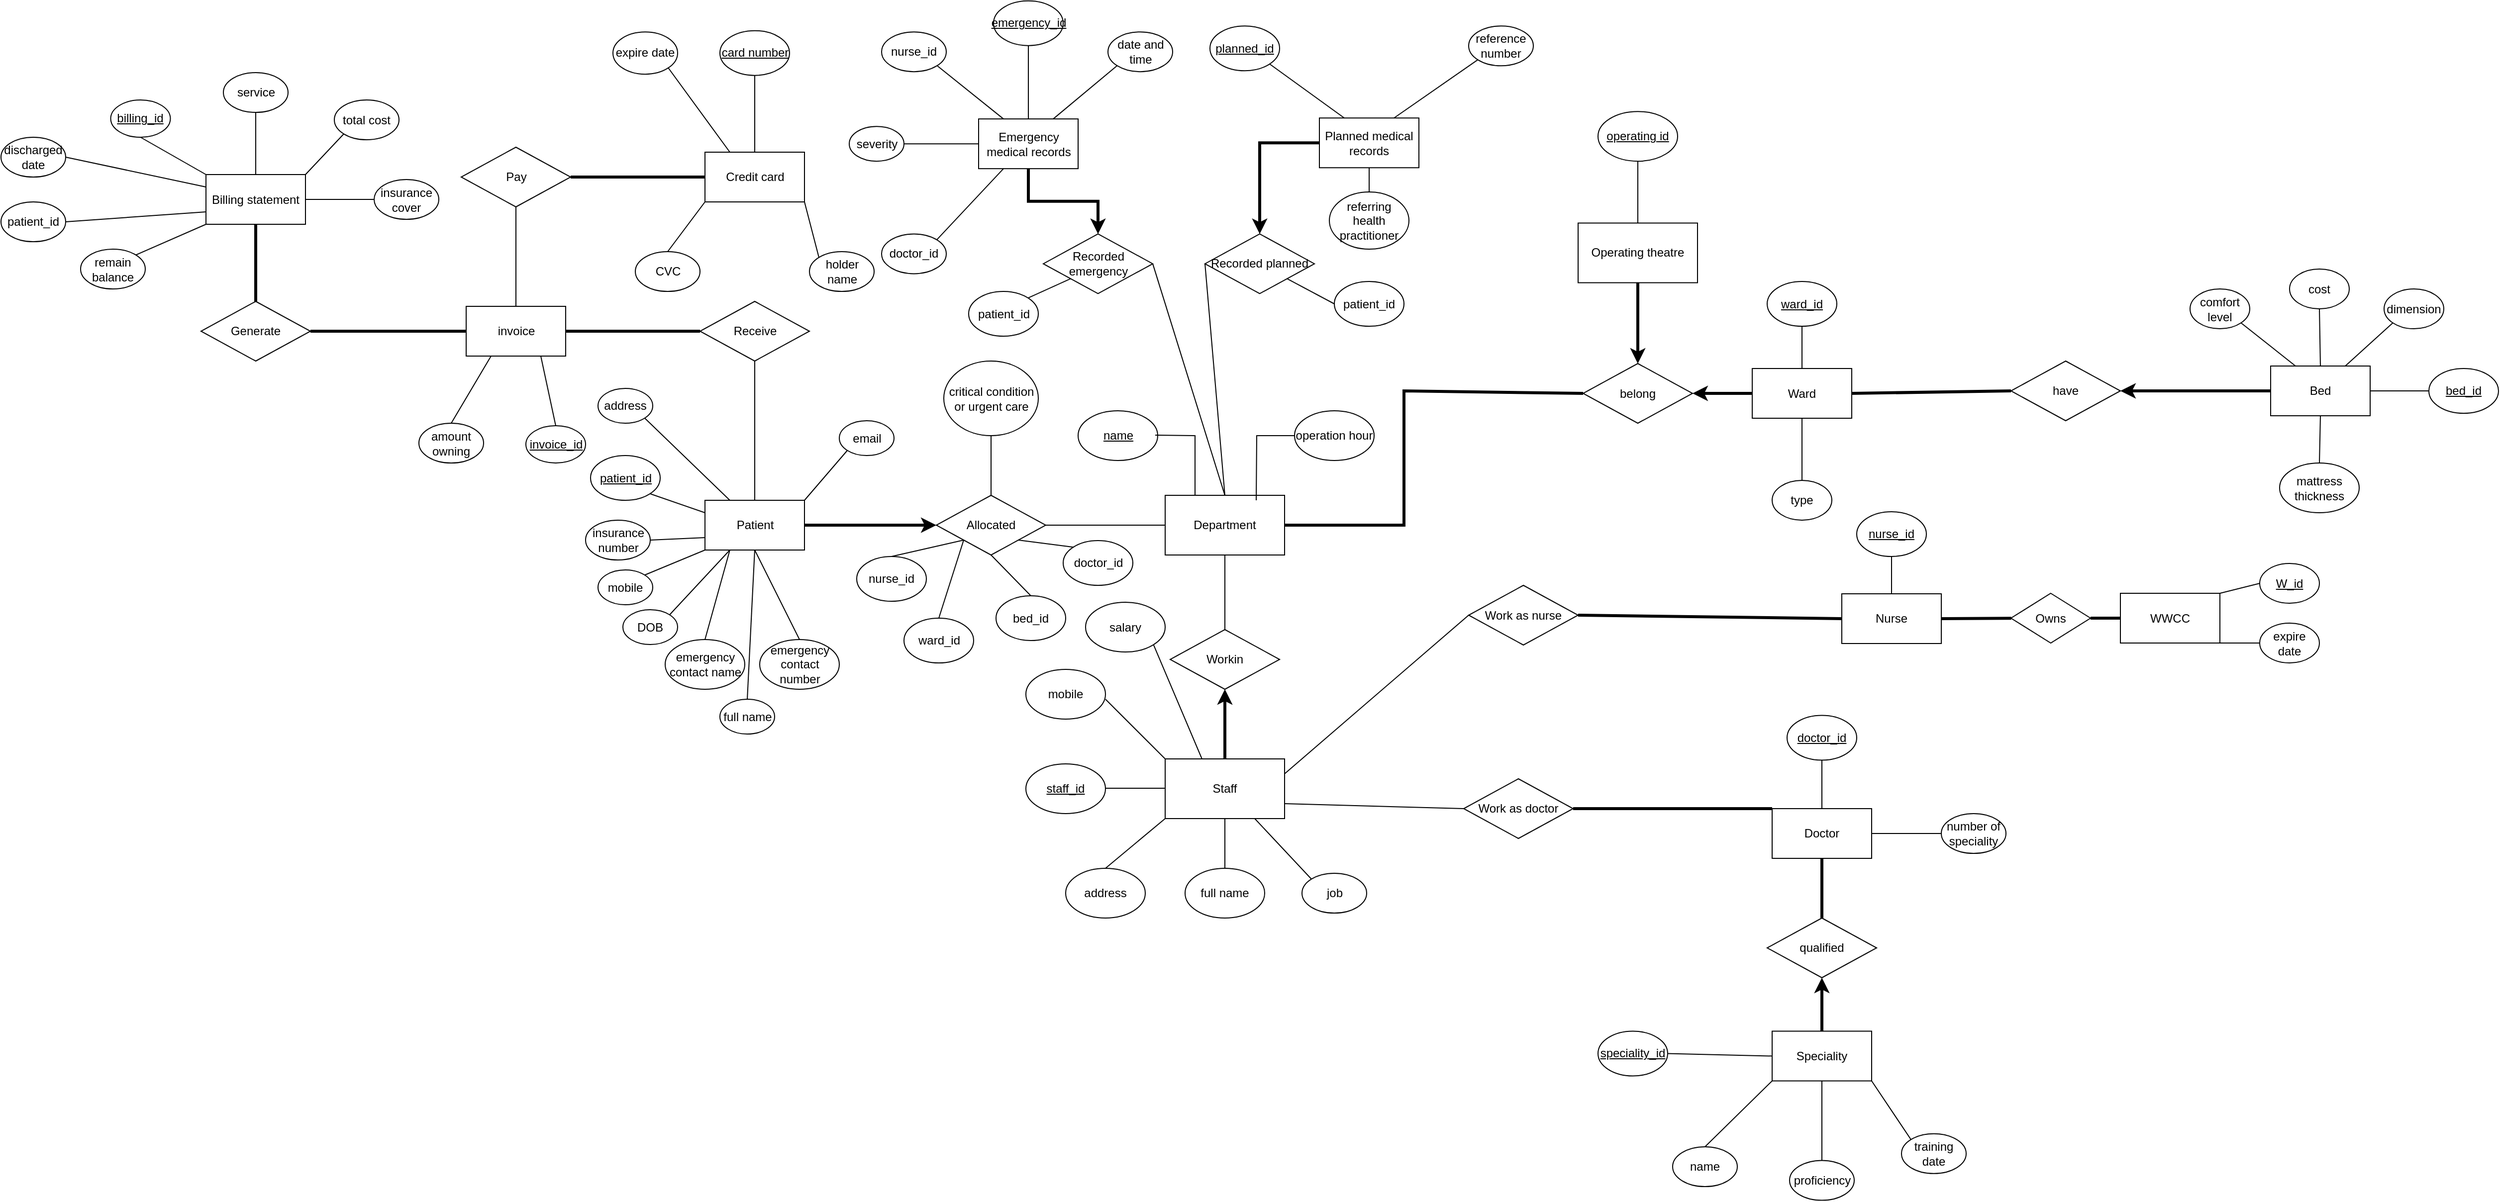 <mxfile version="24.7.7">
  <diagram name="第 1 页" id="l8nAImhA_V3-tAAv8bX_">
    <mxGraphModel dx="2926" dy="672" grid="1" gridSize="10" guides="1" tooltips="1" connect="1" arrows="1" fold="1" page="1" pageScale="1" pageWidth="827" pageHeight="1169" math="0" shadow="0">
      <root>
        <mxCell id="0" />
        <mxCell id="1" parent="0" />
        <mxCell id="PQxb19GPP4Mwg28GRMJL-1" value="Department" style="rounded=0;whiteSpace=wrap;html=1;" parent="1" vertex="1">
          <mxGeometry x="30" y="505" width="120" height="60" as="geometry" />
        </mxCell>
        <mxCell id="PQxb19GPP4Mwg28GRMJL-5" value="&lt;u&gt;name&lt;/u&gt;" style="ellipse;whiteSpace=wrap;html=1;" parent="1" vertex="1">
          <mxGeometry x="-57.5" y="420" width="80" height="50" as="geometry" />
        </mxCell>
        <mxCell id="PQxb19GPP4Mwg28GRMJL-6" value="" style="endArrow=none;html=1;rounded=0;entryX=0.25;entryY=0;entryDx=0;entryDy=0;exitX=1;exitY=0.5;exitDx=0;exitDy=0;" parent="1" target="PQxb19GPP4Mwg28GRMJL-1" edge="1">
          <mxGeometry width="50" height="50" relative="1" as="geometry">
            <mxPoint x="20" y="444.5" as="sourcePoint" />
            <mxPoint x="80" y="444.5" as="targetPoint" />
            <Array as="points">
              <mxPoint x="60" y="445" />
            </Array>
          </mxGeometry>
        </mxCell>
        <mxCell id="PQxb19GPP4Mwg28GRMJL-7" value="operation hour" style="ellipse;whiteSpace=wrap;html=1;" parent="1" vertex="1">
          <mxGeometry x="160" y="420" width="80" height="50" as="geometry" />
        </mxCell>
        <mxCell id="PQxb19GPP4Mwg28GRMJL-9" value="" style="endArrow=none;html=1;rounded=0;entryX=0.442;entryY=-0.033;entryDx=0;entryDy=0;exitX=0;exitY=0.5;exitDx=0;exitDy=0;entryPerimeter=0;" parent="1" source="PQxb19GPP4Mwg28GRMJL-7" edge="1">
          <mxGeometry width="50" height="50" relative="1" as="geometry">
            <mxPoint x="58.5" y="446.5" as="sourcePoint" />
            <mxPoint x="121.5" y="510" as="targetPoint" />
            <Array as="points">
              <mxPoint x="122" y="445" />
            </Array>
          </mxGeometry>
        </mxCell>
        <mxCell id="It2FRa-c6f6FqHcenvX_-105" style="edgeStyle=orthogonalEdgeStyle;rounded=0;orthogonalLoop=1;jettySize=auto;html=1;exitX=0.5;exitY=0;exitDx=0;exitDy=0;entryX=0.5;entryY=1;entryDx=0;entryDy=0;strokeWidth=3;" edge="1" parent="1" source="PQxb19GPP4Mwg28GRMJL-10" target="PQxb19GPP4Mwg28GRMJL-13">
          <mxGeometry relative="1" as="geometry" />
        </mxCell>
        <mxCell id="PQxb19GPP4Mwg28GRMJL-10" value="Staff" style="rounded=0;whiteSpace=wrap;html=1;" parent="1" vertex="1">
          <mxGeometry x="30" y="770" width="120" height="60" as="geometry" />
        </mxCell>
        <mxCell id="PQxb19GPP4Mwg28GRMJL-11" value="&lt;u&gt;staff_id&lt;/u&gt;" style="ellipse;whiteSpace=wrap;html=1;" parent="1" vertex="1">
          <mxGeometry x="-110" y="775" width="80" height="50" as="geometry" />
        </mxCell>
        <mxCell id="PQxb19GPP4Mwg28GRMJL-12" value="" style="endArrow=none;html=1;rounded=0;entryX=0;entryY=0.5;entryDx=0;entryDy=0;exitX=1;exitY=0.5;exitDx=0;exitDy=0;" parent="1" edge="1">
          <mxGeometry width="50" height="50" relative="1" as="geometry">
            <mxPoint x="-30" y="799.5" as="sourcePoint" />
            <mxPoint x="30" y="799.5" as="targetPoint" />
          </mxGeometry>
        </mxCell>
        <mxCell id="PQxb19GPP4Mwg28GRMJL-13" value="Workin" style="rhombus;whiteSpace=wrap;html=1;" parent="1" vertex="1">
          <mxGeometry x="35" y="640" width="110" height="60" as="geometry" />
        </mxCell>
        <mxCell id="PQxb19GPP4Mwg28GRMJL-16" value="mobile" style="ellipse;whiteSpace=wrap;html=1;" parent="1" vertex="1">
          <mxGeometry x="-110" y="680" width="80" height="50" as="geometry" />
        </mxCell>
        <mxCell id="PQxb19GPP4Mwg28GRMJL-17" value="" style="endArrow=none;html=1;rounded=0;exitX=0;exitY=0;exitDx=0;exitDy=0;" parent="1" source="PQxb19GPP4Mwg28GRMJL-10" edge="1">
          <mxGeometry width="50" height="50" relative="1" as="geometry">
            <mxPoint x="20" y="760" as="sourcePoint" />
            <mxPoint x="-30" y="710" as="targetPoint" />
          </mxGeometry>
        </mxCell>
        <mxCell id="PQxb19GPP4Mwg28GRMJL-18" value="salary" style="ellipse;whiteSpace=wrap;html=1;" parent="1" vertex="1">
          <mxGeometry x="-50" y="612.5" width="80" height="50" as="geometry" />
        </mxCell>
        <mxCell id="PQxb19GPP4Mwg28GRMJL-19" value="" style="endArrow=none;html=1;rounded=0;exitX=0.308;exitY=0;exitDx=0;exitDy=0;exitPerimeter=0;entryX=1;entryY=1;entryDx=0;entryDy=0;" parent="1" source="PQxb19GPP4Mwg28GRMJL-10" edge="1" target="PQxb19GPP4Mwg28GRMJL-18">
          <mxGeometry width="50" height="50" relative="1" as="geometry">
            <mxPoint x="20" y="720" as="sourcePoint" />
            <mxPoint x="-40" y="660" as="targetPoint" />
          </mxGeometry>
        </mxCell>
        <mxCell id="PQxb19GPP4Mwg28GRMJL-20" value="address" style="ellipse;whiteSpace=wrap;html=1;" parent="1" vertex="1">
          <mxGeometry x="-70" y="880" width="80" height="50" as="geometry" />
        </mxCell>
        <mxCell id="PQxb19GPP4Mwg28GRMJL-21" value="" style="endArrow=none;html=1;rounded=0;entryX=0;entryY=1;entryDx=0;entryDy=0;" parent="1" target="PQxb19GPP4Mwg28GRMJL-10" edge="1">
          <mxGeometry width="50" height="50" relative="1" as="geometry">
            <mxPoint x="-30" y="880" as="sourcePoint" />
            <mxPoint x="20" y="830" as="targetPoint" />
          </mxGeometry>
        </mxCell>
        <mxCell id="PQxb19GPP4Mwg28GRMJL-29" value="full name" style="ellipse;whiteSpace=wrap;html=1;" parent="1" vertex="1">
          <mxGeometry x="50" y="880" width="80" height="50" as="geometry" />
        </mxCell>
        <mxCell id="PQxb19GPP4Mwg28GRMJL-30" value="" style="endArrow=none;html=1;rounded=0;entryX=0.5;entryY=1;entryDx=0;entryDy=0;exitX=0.5;exitY=0;exitDx=0;exitDy=0;" parent="1" source="PQxb19GPP4Mwg28GRMJL-29" target="PQxb19GPP4Mwg28GRMJL-10" edge="1">
          <mxGeometry width="50" height="50" relative="1" as="geometry">
            <mxPoint x="150" y="880" as="sourcePoint" />
            <mxPoint x="200" y="830" as="targetPoint" />
          </mxGeometry>
        </mxCell>
        <mxCell id="PQxb19GPP4Mwg28GRMJL-37" value="Work as nurse" style="rhombus;whiteSpace=wrap;html=1;" parent="1" vertex="1">
          <mxGeometry x="335" y="595.5" width="110" height="60" as="geometry" />
        </mxCell>
        <mxCell id="PQxb19GPP4Mwg28GRMJL-39" value="Nurse" style="rounded=0;whiteSpace=wrap;html=1;" parent="1" vertex="1">
          <mxGeometry x="710" y="604" width="100" height="50" as="geometry" />
        </mxCell>
        <mxCell id="PQxb19GPP4Mwg28GRMJL-41" value="&lt;u&gt;nurse_id&lt;/u&gt;" style="ellipse;whiteSpace=wrap;html=1;" parent="1" vertex="1">
          <mxGeometry x="725" y="521.5" width="70" height="45" as="geometry" />
        </mxCell>
        <mxCell id="PQxb19GPP4Mwg28GRMJL-42" value="" style="endArrow=none;html=1;rounded=0;entryX=0.5;entryY=1;entryDx=0;entryDy=0;exitX=0.5;exitY=0;exitDx=0;exitDy=0;" parent="1" source="PQxb19GPP4Mwg28GRMJL-39" target="PQxb19GPP4Mwg28GRMJL-41" edge="1">
          <mxGeometry width="50" height="50" relative="1" as="geometry">
            <mxPoint x="620" y="584" as="sourcePoint" />
            <mxPoint x="670" y="534" as="targetPoint" />
          </mxGeometry>
        </mxCell>
        <mxCell id="PQxb19GPP4Mwg28GRMJL-43" value="WWCC" style="rounded=0;whiteSpace=wrap;html=1;" parent="1" vertex="1">
          <mxGeometry x="990" y="603.5" width="100" height="50" as="geometry" />
        </mxCell>
        <mxCell id="PQxb19GPP4Mwg28GRMJL-45" value="&lt;u&gt;W_id&lt;/u&gt;" style="ellipse;whiteSpace=wrap;html=1;" parent="1" vertex="1">
          <mxGeometry x="1130" y="573.5" width="60" height="40" as="geometry" />
        </mxCell>
        <mxCell id="PQxb19GPP4Mwg28GRMJL-46" value="" style="endArrow=none;html=1;rounded=0;exitX=1;exitY=0;exitDx=0;exitDy=0;entryX=0;entryY=0.5;entryDx=0;entryDy=0;" parent="1" source="PQxb19GPP4Mwg28GRMJL-43" target="PQxb19GPP4Mwg28GRMJL-45" edge="1">
          <mxGeometry width="50" height="50" relative="1" as="geometry">
            <mxPoint x="1020" y="553.5" as="sourcePoint" />
            <mxPoint x="1070" y="503.5" as="targetPoint" />
          </mxGeometry>
        </mxCell>
        <mxCell id="PQxb19GPP4Mwg28GRMJL-47" value="expire date" style="ellipse;whiteSpace=wrap;html=1;" parent="1" vertex="1">
          <mxGeometry x="1130" y="633.5" width="60" height="40" as="geometry" />
        </mxCell>
        <mxCell id="PQxb19GPP4Mwg28GRMJL-48" value="" style="endArrow=none;html=1;rounded=0;exitX=1;exitY=1;exitDx=0;exitDy=0;entryX=0;entryY=0.5;entryDx=0;entryDy=0;" parent="1" source="PQxb19GPP4Mwg28GRMJL-43" target="PQxb19GPP4Mwg28GRMJL-47" edge="1">
          <mxGeometry width="50" height="50" relative="1" as="geometry">
            <mxPoint x="950" y="843.5" as="sourcePoint" />
            <mxPoint x="1000" y="793.5" as="targetPoint" />
          </mxGeometry>
        </mxCell>
        <mxCell id="PQxb19GPP4Mwg28GRMJL-49" value="Doctor" style="rounded=0;whiteSpace=wrap;html=1;" parent="1" vertex="1">
          <mxGeometry x="640" y="820" width="100" height="50" as="geometry" />
        </mxCell>
        <mxCell id="PQxb19GPP4Mwg28GRMJL-50" value="&lt;u&gt;doctor_id&lt;/u&gt;" style="ellipse;whiteSpace=wrap;html=1;" parent="1" vertex="1">
          <mxGeometry x="655" y="726.25" width="70" height="45" as="geometry" />
        </mxCell>
        <mxCell id="PQxb19GPP4Mwg28GRMJL-53" value="Owns" style="rhombus;whiteSpace=wrap;html=1;" parent="1" vertex="1">
          <mxGeometry x="880" y="603.5" width="80" height="50" as="geometry" />
        </mxCell>
        <mxCell id="PQxb19GPP4Mwg28GRMJL-54" value="" style="endArrow=none;html=1;rounded=0;exitX=1;exitY=0.5;exitDx=0;exitDy=0;strokeWidth=3;" parent="1" source="PQxb19GPP4Mwg28GRMJL-39" target="PQxb19GPP4Mwg28GRMJL-53" edge="1">
          <mxGeometry width="50" height="50" relative="1" as="geometry">
            <mxPoint x="460" y="733.5" as="sourcePoint" />
            <mxPoint x="510" y="683.5" as="targetPoint" />
          </mxGeometry>
        </mxCell>
        <mxCell id="PQxb19GPP4Mwg28GRMJL-55" value="" style="endArrow=none;html=1;rounded=0;exitX=1;exitY=0.5;exitDx=0;exitDy=0;entryX=0;entryY=0.5;entryDx=0;entryDy=0;strokeWidth=3;" parent="1" source="PQxb19GPP4Mwg28GRMJL-53" target="PQxb19GPP4Mwg28GRMJL-43" edge="1">
          <mxGeometry width="50" height="50" relative="1" as="geometry">
            <mxPoint x="980" y="713.5" as="sourcePoint" />
            <mxPoint x="1020" y="713.5" as="targetPoint" />
          </mxGeometry>
        </mxCell>
        <mxCell id="PQxb19GPP4Mwg28GRMJL-63" value="job" style="ellipse;whiteSpace=wrap;html=1;" parent="1" vertex="1">
          <mxGeometry x="167.5" y="885" width="65" height="40" as="geometry" />
        </mxCell>
        <mxCell id="PQxb19GPP4Mwg28GRMJL-65" value="training date" style="ellipse;whiteSpace=wrap;html=1;" parent="1" vertex="1">
          <mxGeometry x="770" y="1146.87" width="65" height="40" as="geometry" />
        </mxCell>
        <mxCell id="PQxb19GPP4Mwg28GRMJL-67" value="proficiency" style="ellipse;whiteSpace=wrap;html=1;" parent="1" vertex="1">
          <mxGeometry x="657.5" y="1173.75" width="65" height="40" as="geometry" />
        </mxCell>
        <mxCell id="Fp78hbJ8yBMcF1NIp28f-1" value="belong" style="rhombus;whiteSpace=wrap;html=1;" parent="1" vertex="1">
          <mxGeometry x="450" y="372.5" width="110" height="60" as="geometry" />
        </mxCell>
        <mxCell id="Fp78hbJ8yBMcF1NIp28f-2" value="" style="endArrow=none;html=1;rounded=0;exitX=1;exitY=0.5;exitDx=0;exitDy=0;entryX=0;entryY=0.5;entryDx=0;entryDy=0;strokeWidth=3;" parent="1" source="PQxb19GPP4Mwg28GRMJL-1" target="Fp78hbJ8yBMcF1NIp28f-1" edge="1">
          <mxGeometry width="50" height="50" relative="1" as="geometry">
            <mxPoint x="210" y="550" as="sourcePoint" />
            <mxPoint x="260" y="500" as="targetPoint" />
            <Array as="points">
              <mxPoint x="270" y="535" />
              <mxPoint x="270" y="400" />
            </Array>
          </mxGeometry>
        </mxCell>
        <mxCell id="It2FRa-c6f6FqHcenvX_-107" style="edgeStyle=orthogonalEdgeStyle;rounded=0;orthogonalLoop=1;jettySize=auto;html=1;exitX=0;exitY=0.5;exitDx=0;exitDy=0;entryX=1;entryY=0.5;entryDx=0;entryDy=0;strokeWidth=3;" edge="1" parent="1" source="Fp78hbJ8yBMcF1NIp28f-3" target="Fp78hbJ8yBMcF1NIp28f-1">
          <mxGeometry relative="1" as="geometry" />
        </mxCell>
        <mxCell id="Fp78hbJ8yBMcF1NIp28f-3" value="Ward" style="rounded=0;whiteSpace=wrap;html=1;" parent="1" vertex="1">
          <mxGeometry x="620" y="377.5" width="100" height="50" as="geometry" />
        </mxCell>
        <mxCell id="Fp78hbJ8yBMcF1NIp28f-5" value="&lt;u&gt;ward_id&lt;/u&gt;" style="ellipse;whiteSpace=wrap;html=1;" parent="1" vertex="1">
          <mxGeometry x="635" y="290" width="70" height="45" as="geometry" />
        </mxCell>
        <mxCell id="Fp78hbJ8yBMcF1NIp28f-6" value="" style="endArrow=none;html=1;rounded=0;exitX=0.5;exitY=0;exitDx=0;exitDy=0;entryX=0.5;entryY=1;entryDx=0;entryDy=0;" parent="1" source="Fp78hbJ8yBMcF1NIp28f-3" target="Fp78hbJ8yBMcF1NIp28f-5" edge="1">
          <mxGeometry width="50" height="50" relative="1" as="geometry">
            <mxPoint x="470" y="330" as="sourcePoint" />
            <mxPoint x="520" y="280" as="targetPoint" />
          </mxGeometry>
        </mxCell>
        <mxCell id="Fp78hbJ8yBMcF1NIp28f-7" value="type" style="ellipse;whiteSpace=wrap;html=1;" parent="1" vertex="1">
          <mxGeometry x="640" y="490" width="60" height="40" as="geometry" />
        </mxCell>
        <mxCell id="It2FRa-c6f6FqHcenvX_-109" style="edgeStyle=orthogonalEdgeStyle;rounded=0;orthogonalLoop=1;jettySize=auto;html=1;entryX=1;entryY=0.5;entryDx=0;entryDy=0;strokeWidth=3;" edge="1" parent="1" source="Fp78hbJ8yBMcF1NIp28f-9" target="It2FRa-c6f6FqHcenvX_-20">
          <mxGeometry relative="1" as="geometry" />
        </mxCell>
        <mxCell id="Fp78hbJ8yBMcF1NIp28f-9" value="Bed" style="rounded=0;whiteSpace=wrap;html=1;" parent="1" vertex="1">
          <mxGeometry x="1141" y="375" width="100" height="50" as="geometry" />
        </mxCell>
        <mxCell id="Fp78hbJ8yBMcF1NIp28f-11" value="&lt;u&gt;bed_id&lt;/u&gt;" style="ellipse;whiteSpace=wrap;html=1;" parent="1" vertex="1">
          <mxGeometry x="1300" y="377.5" width="70" height="45" as="geometry" />
        </mxCell>
        <mxCell id="Fp78hbJ8yBMcF1NIp28f-13" value="" style="endArrow=none;html=1;rounded=0;exitX=1;exitY=0.5;exitDx=0;exitDy=0;entryX=0;entryY=0.5;entryDx=0;entryDy=0;" parent="1" source="Fp78hbJ8yBMcF1NIp28f-9" target="Fp78hbJ8yBMcF1NIp28f-11" edge="1">
          <mxGeometry width="50" height="50" relative="1" as="geometry">
            <mxPoint x="1205" y="317.5" as="sourcePoint" />
            <mxPoint x="1255" y="267.5" as="targetPoint" />
          </mxGeometry>
        </mxCell>
        <mxCell id="Fp78hbJ8yBMcF1NIp28f-14" value="dimension" style="ellipse;whiteSpace=wrap;html=1;" parent="1" vertex="1">
          <mxGeometry x="1255" y="297.5" width="60" height="40" as="geometry" />
        </mxCell>
        <mxCell id="Fp78hbJ8yBMcF1NIp28f-15" value="" style="endArrow=none;html=1;rounded=0;exitX=0.75;exitY=0;exitDx=0;exitDy=0;entryX=0;entryY=1;entryDx=0;entryDy=0;" parent="1" source="Fp78hbJ8yBMcF1NIp28f-9" target="Fp78hbJ8yBMcF1NIp28f-14" edge="1">
          <mxGeometry width="50" height="50" relative="1" as="geometry">
            <mxPoint x="1085" y="327.5" as="sourcePoint" />
            <mxPoint x="1135" y="277.5" as="targetPoint" />
          </mxGeometry>
        </mxCell>
        <mxCell id="Fp78hbJ8yBMcF1NIp28f-16" value="cost" style="ellipse;whiteSpace=wrap;html=1;" parent="1" vertex="1">
          <mxGeometry x="1160" y="277.5" width="60" height="40" as="geometry" />
        </mxCell>
        <mxCell id="Fp78hbJ8yBMcF1NIp28f-17" value="" style="endArrow=none;html=1;rounded=0;exitX=0.5;exitY=0;exitDx=0;exitDy=0;entryX=0.5;entryY=1;entryDx=0;entryDy=0;" parent="1" source="Fp78hbJ8yBMcF1NIp28f-9" target="Fp78hbJ8yBMcF1NIp28f-16" edge="1">
          <mxGeometry width="50" height="50" relative="1" as="geometry">
            <mxPoint x="1065" y="377.5" as="sourcePoint" />
            <mxPoint x="1115" y="327.5" as="targetPoint" />
          </mxGeometry>
        </mxCell>
        <mxCell id="Fp78hbJ8yBMcF1NIp28f-18" value="comfort level" style="ellipse;whiteSpace=wrap;html=1;" parent="1" vertex="1">
          <mxGeometry x="1060" y="297.5" width="60" height="40" as="geometry" />
        </mxCell>
        <mxCell id="Fp78hbJ8yBMcF1NIp28f-19" value="" style="endArrow=none;html=1;rounded=0;exitX=0.25;exitY=0;exitDx=0;exitDy=0;entryX=1;entryY=1;entryDx=0;entryDy=0;" parent="1" source="Fp78hbJ8yBMcF1NIp28f-9" target="Fp78hbJ8yBMcF1NIp28f-18" edge="1">
          <mxGeometry width="50" height="50" relative="1" as="geometry">
            <mxPoint x="995" y="417.5" as="sourcePoint" />
            <mxPoint x="1045" y="367.5" as="targetPoint" />
          </mxGeometry>
        </mxCell>
        <mxCell id="Fp78hbJ8yBMcF1NIp28f-20" value="mattress thickness" style="ellipse;whiteSpace=wrap;html=1;" parent="1" vertex="1">
          <mxGeometry x="1150" y="472.5" width="80" height="50" as="geometry" />
        </mxCell>
        <mxCell id="Fp78hbJ8yBMcF1NIp28f-22" value="Patient" style="rounded=0;whiteSpace=wrap;html=1;" parent="1" vertex="1">
          <mxGeometry x="-432.5" y="510" width="100" height="50" as="geometry" />
        </mxCell>
        <mxCell id="Fp78hbJ8yBMcF1NIp28f-25" value="&lt;u&gt;patient_id&lt;/u&gt;" style="ellipse;whiteSpace=wrap;html=1;" parent="1" vertex="1">
          <mxGeometry x="-547.5" y="465" width="70" height="45" as="geometry" />
        </mxCell>
        <mxCell id="Fp78hbJ8yBMcF1NIp28f-26" value="" style="endArrow=none;html=1;rounded=0;exitX=1;exitY=1;exitDx=0;exitDy=0;entryX=0;entryY=0.25;entryDx=0;entryDy=0;" parent="1" source="Fp78hbJ8yBMcF1NIp28f-25" target="Fp78hbJ8yBMcF1NIp28f-22" edge="1">
          <mxGeometry width="50" height="50" relative="1" as="geometry">
            <mxPoint x="-477.5" y="620" as="sourcePoint" />
            <mxPoint x="-427.5" y="570" as="targetPoint" />
          </mxGeometry>
        </mxCell>
        <mxCell id="Fp78hbJ8yBMcF1NIp28f-27" value="insurance number" style="ellipse;whiteSpace=wrap;html=1;" parent="1" vertex="1">
          <mxGeometry x="-552.5" y="530" width="65" height="40" as="geometry" />
        </mxCell>
        <mxCell id="Fp78hbJ8yBMcF1NIp28f-28" value="" style="endArrow=none;html=1;rounded=0;entryX=0;entryY=0.75;entryDx=0;entryDy=0;exitX=1;exitY=0.5;exitDx=0;exitDy=0;" parent="1" source="Fp78hbJ8yBMcF1NIp28f-27" target="Fp78hbJ8yBMcF1NIp28f-22" edge="1">
          <mxGeometry width="50" height="50" relative="1" as="geometry">
            <mxPoint x="-497.5" y="650" as="sourcePoint" />
            <mxPoint x="-447.5" y="600" as="targetPoint" />
          </mxGeometry>
        </mxCell>
        <mxCell id="Fp78hbJ8yBMcF1NIp28f-30" value="mobile" style="ellipse;whiteSpace=wrap;html=1;" parent="1" vertex="1">
          <mxGeometry x="-540" y="580" width="55" height="35" as="geometry" />
        </mxCell>
        <mxCell id="Fp78hbJ8yBMcF1NIp28f-31" value="" style="endArrow=none;html=1;rounded=0;exitX=1;exitY=0;exitDx=0;exitDy=0;entryX=0;entryY=1;entryDx=0;entryDy=0;" parent="1" source="Fp78hbJ8yBMcF1NIp28f-30" target="Fp78hbJ8yBMcF1NIp28f-22" edge="1">
          <mxGeometry width="50" height="50" relative="1" as="geometry">
            <mxPoint x="-407.5" y="640" as="sourcePoint" />
            <mxPoint x="-357.5" y="590" as="targetPoint" />
          </mxGeometry>
        </mxCell>
        <mxCell id="Fp78hbJ8yBMcF1NIp28f-32" value="DOB" style="ellipse;whiteSpace=wrap;html=1;" parent="1" vertex="1">
          <mxGeometry x="-515" y="620" width="55" height="35" as="geometry" />
        </mxCell>
        <mxCell id="Fp78hbJ8yBMcF1NIp28f-33" value="" style="endArrow=none;html=1;rounded=0;exitX=1;exitY=0;exitDx=0;exitDy=0;entryX=0.25;entryY=1;entryDx=0;entryDy=0;" parent="1" source="Fp78hbJ8yBMcF1NIp28f-32" target="Fp78hbJ8yBMcF1NIp28f-22" edge="1">
          <mxGeometry width="50" height="50" relative="1" as="geometry">
            <mxPoint x="-407.5" y="660" as="sourcePoint" />
            <mxPoint x="-357.5" y="610" as="targetPoint" />
          </mxGeometry>
        </mxCell>
        <mxCell id="Fp78hbJ8yBMcF1NIp28f-34" value="emergency contact name" style="ellipse;whiteSpace=wrap;html=1;" parent="1" vertex="1">
          <mxGeometry x="-472.5" y="650" width="80" height="50" as="geometry" />
        </mxCell>
        <mxCell id="Fp78hbJ8yBMcF1NIp28f-35" value="" style="endArrow=none;html=1;rounded=0;exitX=0.5;exitY=0;exitDx=0;exitDy=0;entryX=0.25;entryY=1;entryDx=0;entryDy=0;" parent="1" source="Fp78hbJ8yBMcF1NIp28f-34" target="Fp78hbJ8yBMcF1NIp28f-22" edge="1">
          <mxGeometry width="50" height="50" relative="1" as="geometry">
            <mxPoint x="-367.5" y="640" as="sourcePoint" />
            <mxPoint x="-317.5" y="590" as="targetPoint" />
          </mxGeometry>
        </mxCell>
        <mxCell id="Fp78hbJ8yBMcF1NIp28f-36" value="emergency contact number" style="ellipse;whiteSpace=wrap;html=1;" parent="1" vertex="1">
          <mxGeometry x="-377.5" y="650" width="80" height="50" as="geometry" />
        </mxCell>
        <mxCell id="Fp78hbJ8yBMcF1NIp28f-37" value="" style="endArrow=none;html=1;rounded=0;exitX=0.5;exitY=0;exitDx=0;exitDy=0;entryX=0.5;entryY=1;entryDx=0;entryDy=0;" parent="1" source="Fp78hbJ8yBMcF1NIp28f-36" target="Fp78hbJ8yBMcF1NIp28f-22" edge="1">
          <mxGeometry width="50" height="50" relative="1" as="geometry">
            <mxPoint x="-297.5" y="650" as="sourcePoint" />
            <mxPoint x="-247.5" y="600" as="targetPoint" />
          </mxGeometry>
        </mxCell>
        <mxCell id="Fp78hbJ8yBMcF1NIp28f-38" value="full name" style="ellipse;whiteSpace=wrap;html=1;" parent="1" vertex="1">
          <mxGeometry x="-417.5" y="710" width="55" height="35" as="geometry" />
        </mxCell>
        <mxCell id="Fp78hbJ8yBMcF1NIp28f-39" value="" style="endArrow=none;html=1;rounded=0;exitX=0.5;exitY=0;exitDx=0;exitDy=0;entryX=0.5;entryY=1;entryDx=0;entryDy=0;" parent="1" source="Fp78hbJ8yBMcF1NIp28f-38" target="Fp78hbJ8yBMcF1NIp28f-22" edge="1">
          <mxGeometry width="50" height="50" relative="1" as="geometry">
            <mxPoint x="-397.5" y="640" as="sourcePoint" />
            <mxPoint x="-347.5" y="590" as="targetPoint" />
          </mxGeometry>
        </mxCell>
        <mxCell id="Fp78hbJ8yBMcF1NIp28f-46" value="address" style="ellipse;whiteSpace=wrap;html=1;" parent="1" vertex="1">
          <mxGeometry x="-540" y="397.5" width="55" height="35" as="geometry" />
        </mxCell>
        <mxCell id="Fp78hbJ8yBMcF1NIp28f-54" value="email" style="ellipse;whiteSpace=wrap;html=1;" parent="1" vertex="1">
          <mxGeometry x="-297.5" y="430" width="55" height="35" as="geometry" />
        </mxCell>
        <mxCell id="Fp78hbJ8yBMcF1NIp28f-55" value="" style="endArrow=none;html=1;rounded=0;exitX=1;exitY=0;exitDx=0;exitDy=0;entryX=0;entryY=1;entryDx=0;entryDy=0;" parent="1" source="Fp78hbJ8yBMcF1NIp28f-22" target="Fp78hbJ8yBMcF1NIp28f-54" edge="1">
          <mxGeometry width="50" height="50" relative="1" as="geometry">
            <mxPoint x="-337.5" y="480" as="sourcePoint" />
            <mxPoint x="-287.5" y="472.5" as="targetPoint" />
          </mxGeometry>
        </mxCell>
        <mxCell id="Fp78hbJ8yBMcF1NIp28f-56" value="Pay" style="rhombus;whiteSpace=wrap;html=1;" parent="1" vertex="1">
          <mxGeometry x="-677.5" y="155" width="110" height="60" as="geometry" />
        </mxCell>
        <mxCell id="Fp78hbJ8yBMcF1NIp28f-58" value="&lt;u&gt;card number&lt;/u&gt;" style="ellipse;whiteSpace=wrap;html=1;" parent="1" vertex="1">
          <mxGeometry x="-417.5" y="37.82" width="70" height="45" as="geometry" />
        </mxCell>
        <mxCell id="Fp78hbJ8yBMcF1NIp28f-60" value="CVC" style="ellipse;whiteSpace=wrap;html=1;" parent="1" vertex="1">
          <mxGeometry x="-502.5" y="260" width="65" height="40" as="geometry" />
        </mxCell>
        <mxCell id="Fp78hbJ8yBMcF1NIp28f-62" value="holder name" style="ellipse;whiteSpace=wrap;html=1;" parent="1" vertex="1">
          <mxGeometry x="-327.5" y="260" width="65" height="40" as="geometry" />
        </mxCell>
        <mxCell id="Fp78hbJ8yBMcF1NIp28f-64" value="expire date" style="ellipse;whiteSpace=wrap;html=1;" parent="1" vertex="1">
          <mxGeometry x="-525" y="39.07" width="65" height="42.5" as="geometry" />
        </mxCell>
        <mxCell id="Fp78hbJ8yBMcF1NIp28f-66" value="Billing statement" style="rounded=0;whiteSpace=wrap;html=1;" parent="1" vertex="1">
          <mxGeometry x="-934" y="182.5" width="100" height="50" as="geometry" />
        </mxCell>
        <mxCell id="Fp78hbJ8yBMcF1NIp28f-67" value="&lt;u&gt;billing_id&lt;/u&gt;" style="ellipse;whiteSpace=wrap;html=1;" parent="1" vertex="1">
          <mxGeometry x="-1029.76" y="107.5" width="60" height="37.5" as="geometry" />
        </mxCell>
        <mxCell id="Fp78hbJ8yBMcF1NIp28f-68" value="" style="endArrow=none;html=1;rounded=0;entryX=0.5;entryY=1;entryDx=0;entryDy=0;exitX=0;exitY=0;exitDx=0;exitDy=0;" parent="1" source="Fp78hbJ8yBMcF1NIp28f-66" target="Fp78hbJ8yBMcF1NIp28f-67" edge="1">
          <mxGeometry width="50" height="50" relative="1" as="geometry">
            <mxPoint x="-1025" y="252.5" as="sourcePoint" />
            <mxPoint x="-975" y="202.5" as="targetPoint" />
          </mxGeometry>
        </mxCell>
        <mxCell id="Fp78hbJ8yBMcF1NIp28f-69" value="service" style="ellipse;whiteSpace=wrap;html=1;" parent="1" vertex="1">
          <mxGeometry x="-916.5" y="80" width="65" height="40" as="geometry" />
        </mxCell>
        <mxCell id="Fp78hbJ8yBMcF1NIp28f-70" value="" style="endArrow=none;html=1;rounded=0;exitX=0.5;exitY=0;exitDx=0;exitDy=0;entryX=0.5;entryY=1;entryDx=0;entryDy=0;" parent="1" source="Fp78hbJ8yBMcF1NIp28f-66" target="Fp78hbJ8yBMcF1NIp28f-69" edge="1">
          <mxGeometry width="50" height="50" relative="1" as="geometry">
            <mxPoint x="-835" y="162.5" as="sourcePoint" />
            <mxPoint x="-785" y="112.5" as="targetPoint" />
          </mxGeometry>
        </mxCell>
        <mxCell id="Fp78hbJ8yBMcF1NIp28f-71" value="total cost" style="ellipse;whiteSpace=wrap;html=1;" parent="1" vertex="1">
          <mxGeometry x="-805" y="107.5" width="65" height="40" as="geometry" />
        </mxCell>
        <mxCell id="Fp78hbJ8yBMcF1NIp28f-72" value="" style="endArrow=none;html=1;rounded=0;exitX=1;exitY=0;exitDx=0;exitDy=0;entryX=0;entryY=1;entryDx=0;entryDy=0;" parent="1" source="Fp78hbJ8yBMcF1NIp28f-66" target="Fp78hbJ8yBMcF1NIp28f-71" edge="1">
          <mxGeometry width="50" height="50" relative="1" as="geometry">
            <mxPoint x="-745" y="222.5" as="sourcePoint" />
            <mxPoint x="-695" y="172.5" as="targetPoint" />
          </mxGeometry>
        </mxCell>
        <mxCell id="Fp78hbJ8yBMcF1NIp28f-73" value="insurance cover" style="ellipse;whiteSpace=wrap;html=1;" parent="1" vertex="1">
          <mxGeometry x="-765" y="187.5" width="65" height="40" as="geometry" />
        </mxCell>
        <mxCell id="Fp78hbJ8yBMcF1NIp28f-74" value="" style="endArrow=none;html=1;rounded=0;exitX=1;exitY=0.5;exitDx=0;exitDy=0;entryX=0;entryY=0.5;entryDx=0;entryDy=0;" parent="1" source="Fp78hbJ8yBMcF1NIp28f-66" target="Fp78hbJ8yBMcF1NIp28f-73" edge="1">
          <mxGeometry width="50" height="50" relative="1" as="geometry">
            <mxPoint x="-815" y="332.5" as="sourcePoint" />
            <mxPoint x="-765" y="282.5" as="targetPoint" />
          </mxGeometry>
        </mxCell>
        <mxCell id="Fp78hbJ8yBMcF1NIp28f-75" value="remain balance" style="ellipse;whiteSpace=wrap;html=1;" parent="1" vertex="1">
          <mxGeometry x="-1060" y="257.5" width="65" height="40" as="geometry" />
        </mxCell>
        <mxCell id="Fp78hbJ8yBMcF1NIp28f-77" value="Generate" style="rhombus;whiteSpace=wrap;html=1;" parent="1" vertex="1">
          <mxGeometry x="-939" y="310" width="110" height="60" as="geometry" />
        </mxCell>
        <mxCell id="Fp78hbJ8yBMcF1NIp28f-79" value="" style="endArrow=none;html=1;rounded=0;exitX=1;exitY=0;exitDx=0;exitDy=0;entryX=0;entryY=1;entryDx=0;entryDy=0;" parent="1" source="Fp78hbJ8yBMcF1NIp28f-75" target="Fp78hbJ8yBMcF1NIp28f-66" edge="1">
          <mxGeometry width="50" height="50" relative="1" as="geometry">
            <mxPoint x="-999.764" y="263.209" as="sourcePoint" />
            <mxPoint x="-895" y="262.5" as="targetPoint" />
          </mxGeometry>
        </mxCell>
        <mxCell id="Fp78hbJ8yBMcF1NIp28f-80" value="" style="endArrow=none;html=1;rounded=0;exitX=0.5;exitY=0;exitDx=0;exitDy=0;entryX=0.5;entryY=1;entryDx=0;entryDy=0;strokeWidth=3;" parent="1" source="Fp78hbJ8yBMcF1NIp28f-77" target="Fp78hbJ8yBMcF1NIp28f-66" edge="1">
          <mxGeometry width="50" height="50" relative="1" as="geometry">
            <mxPoint x="-775" y="332.5" as="sourcePoint" />
            <mxPoint x="-725" y="282.5" as="targetPoint" />
          </mxGeometry>
        </mxCell>
        <mxCell id="Fp78hbJ8yBMcF1NIp28f-81" value="invoice" style="rounded=0;whiteSpace=wrap;html=1;" parent="1" vertex="1">
          <mxGeometry x="-672.5" y="315" width="100" height="50" as="geometry" />
        </mxCell>
        <mxCell id="Fp78hbJ8yBMcF1NIp28f-83" value="&lt;u&gt;invoice_id&lt;/u&gt;" style="ellipse;whiteSpace=wrap;html=1;" parent="1" vertex="1">
          <mxGeometry x="-612.5" y="435" width="60" height="37.5" as="geometry" />
        </mxCell>
        <mxCell id="It2FRa-c6f6FqHcenvX_-134" style="edgeStyle=orthogonalEdgeStyle;rounded=0;orthogonalLoop=1;jettySize=auto;html=1;entryX=0.5;entryY=0;entryDx=0;entryDy=0;strokeWidth=3;" edge="1" parent="1" source="xk815vzm4cih1Hz6IBo3-7" target="It2FRa-c6f6FqHcenvX_-58">
          <mxGeometry relative="1" as="geometry" />
        </mxCell>
        <mxCell id="xk815vzm4cih1Hz6IBo3-7" value="Emergency medical records" style="rounded=0;whiteSpace=wrap;html=1;" parent="1" vertex="1">
          <mxGeometry x="-157.5" y="126.57" width="100" height="50" as="geometry" />
        </mxCell>
        <mxCell id="xk815vzm4cih1Hz6IBo3-8" value="&lt;u&gt;emergency_id&lt;/u&gt;" style="ellipse;whiteSpace=wrap;html=1;" parent="1" vertex="1">
          <mxGeometry x="-142.5" y="7.82" width="70" height="45" as="geometry" />
        </mxCell>
        <mxCell id="xk815vzm4cih1Hz6IBo3-9" value="reference number" style="ellipse;whiteSpace=wrap;html=1;" parent="1" vertex="1">
          <mxGeometry x="335" y="33.13" width="65" height="40" as="geometry" />
        </mxCell>
        <mxCell id="xk815vzm4cih1Hz6IBo3-10" value="date and time" style="ellipse;whiteSpace=wrap;html=1;" parent="1" vertex="1">
          <mxGeometry x="-27.5" y="39.07" width="65" height="40" as="geometry" />
        </mxCell>
        <mxCell id="It2FRa-c6f6FqHcenvX_-2" value="" style="endArrow=none;html=1;rounded=0;exitX=0.5;exitY=0;exitDx=0;exitDy=0;entryX=0.5;entryY=1;entryDx=0;entryDy=0;" edge="1" parent="1" source="PQxb19GPP4Mwg28GRMJL-49" target="PQxb19GPP4Mwg28GRMJL-50">
          <mxGeometry width="50" height="50" relative="1" as="geometry">
            <mxPoint x="790" y="830" as="sourcePoint" />
            <mxPoint x="840" y="780" as="targetPoint" />
          </mxGeometry>
        </mxCell>
        <mxCell id="It2FRa-c6f6FqHcenvX_-3" value="" style="endArrow=none;html=1;rounded=0;entryX=0.75;entryY=1;entryDx=0;entryDy=0;exitX=0;exitY=0;exitDx=0;exitDy=0;" edge="1" parent="1" source="PQxb19GPP4Mwg28GRMJL-63" target="PQxb19GPP4Mwg28GRMJL-10">
          <mxGeometry width="50" height="50" relative="1" as="geometry">
            <mxPoint x="160" y="880" as="sourcePoint" />
            <mxPoint x="210" y="830" as="targetPoint" />
          </mxGeometry>
        </mxCell>
        <mxCell id="It2FRa-c6f6FqHcenvX_-12" value="severity" style="ellipse;whiteSpace=wrap;html=1;" vertex="1" parent="1">
          <mxGeometry x="-287.5" y="134.07" width="55" height="35" as="geometry" />
        </mxCell>
        <mxCell id="It2FRa-c6f6FqHcenvX_-18" value="" style="endArrow=none;html=1;rounded=0;entryX=1;entryY=1;entryDx=0;entryDy=0;exitX=0.25;exitY=0;exitDx=0;exitDy=0;" edge="1" parent="1" source="Fp78hbJ8yBMcF1NIp28f-22" target="Fp78hbJ8yBMcF1NIp28f-46">
          <mxGeometry width="50" height="50" relative="1" as="geometry">
            <mxPoint x="-672.5" y="557.5" as="sourcePoint" />
            <mxPoint x="-622.5" y="507.5" as="targetPoint" />
          </mxGeometry>
        </mxCell>
        <mxCell id="It2FRa-c6f6FqHcenvX_-19" value="" style="endArrow=none;html=1;rounded=0;entryX=0.5;entryY=1;entryDx=0;entryDy=0;exitX=0.5;exitY=0;exitDx=0;exitDy=0;" edge="1" parent="1" source="Fp78hbJ8yBMcF1NIp28f-20" target="Fp78hbJ8yBMcF1NIp28f-9">
          <mxGeometry width="50" height="50" relative="1" as="geometry">
            <mxPoint x="960" y="452.5" as="sourcePoint" />
            <mxPoint x="1010" y="402.5" as="targetPoint" />
          </mxGeometry>
        </mxCell>
        <mxCell id="It2FRa-c6f6FqHcenvX_-20" value="have" style="rhombus;whiteSpace=wrap;html=1;" vertex="1" parent="1">
          <mxGeometry x="880" y="370" width="110" height="60" as="geometry" />
        </mxCell>
        <mxCell id="It2FRa-c6f6FqHcenvX_-21" value="" style="endArrow=none;html=1;rounded=0;entryX=0.5;entryY=1;entryDx=0;entryDy=0;exitX=0.5;exitY=0;exitDx=0;exitDy=0;" edge="1" parent="1" source="Fp78hbJ8yBMcF1NIp28f-7" target="Fp78hbJ8yBMcF1NIp28f-3">
          <mxGeometry width="50" height="50" relative="1" as="geometry">
            <mxPoint x="530" y="510" as="sourcePoint" />
            <mxPoint x="580" y="460" as="targetPoint" />
          </mxGeometry>
        </mxCell>
        <mxCell id="It2FRa-c6f6FqHcenvX_-22" value="" style="endArrow=none;html=1;rounded=0;exitX=1;exitY=0.5;exitDx=0;exitDy=0;entryX=0;entryY=0.5;entryDx=0;entryDy=0;strokeWidth=3;" edge="1" parent="1" source="Fp78hbJ8yBMcF1NIp28f-3" target="It2FRa-c6f6FqHcenvX_-20">
          <mxGeometry width="50" height="50" relative="1" as="geometry">
            <mxPoint x="810" y="330" as="sourcePoint" />
            <mxPoint x="860" y="280" as="targetPoint" />
          </mxGeometry>
        </mxCell>
        <mxCell id="It2FRa-c6f6FqHcenvX_-108" style="edgeStyle=orthogonalEdgeStyle;rounded=0;orthogonalLoop=1;jettySize=auto;html=1;strokeWidth=3;" edge="1" parent="1" source="It2FRa-c6f6FqHcenvX_-24" target="Fp78hbJ8yBMcF1NIp28f-1">
          <mxGeometry relative="1" as="geometry" />
        </mxCell>
        <mxCell id="It2FRa-c6f6FqHcenvX_-24" value="Operating theatre" style="rounded=0;whiteSpace=wrap;html=1;" vertex="1" parent="1">
          <mxGeometry x="445" y="231.25" width="120" height="60" as="geometry" />
        </mxCell>
        <mxCell id="It2FRa-c6f6FqHcenvX_-25" value="&lt;u&gt;operating id&lt;/u&gt;" style="ellipse;whiteSpace=wrap;html=1;" vertex="1" parent="1">
          <mxGeometry x="465" y="119.07" width="80" height="50" as="geometry" />
        </mxCell>
        <mxCell id="It2FRa-c6f6FqHcenvX_-26" value="" style="endArrow=none;html=1;rounded=0;entryX=0.5;entryY=1;entryDx=0;entryDy=0;exitX=0.5;exitY=0;exitDx=0;exitDy=0;" edge="1" parent="1" source="It2FRa-c6f6FqHcenvX_-24" target="It2FRa-c6f6FqHcenvX_-25">
          <mxGeometry width="50" height="50" relative="1" as="geometry">
            <mxPoint x="305" y="230" as="sourcePoint" />
            <mxPoint x="355" y="180" as="targetPoint" />
          </mxGeometry>
        </mxCell>
        <mxCell id="It2FRa-c6f6FqHcenvX_-29" value="qualified" style="rhombus;whiteSpace=wrap;html=1;" vertex="1" parent="1">
          <mxGeometry x="635" y="930" width="110" height="60" as="geometry" />
        </mxCell>
        <mxCell id="It2FRa-c6f6FqHcenvX_-110" style="edgeStyle=orthogonalEdgeStyle;rounded=0;orthogonalLoop=1;jettySize=auto;html=1;exitX=0.5;exitY=0;exitDx=0;exitDy=0;entryX=0.5;entryY=1;entryDx=0;entryDy=0;strokeWidth=3;" edge="1" parent="1" source="It2FRa-c6f6FqHcenvX_-30" target="It2FRa-c6f6FqHcenvX_-29">
          <mxGeometry relative="1" as="geometry" />
        </mxCell>
        <mxCell id="It2FRa-c6f6FqHcenvX_-30" value="Speciality" style="rounded=0;whiteSpace=wrap;html=1;" vertex="1" parent="1">
          <mxGeometry x="640" y="1043.75" width="100" height="50" as="geometry" />
        </mxCell>
        <mxCell id="It2FRa-c6f6FqHcenvX_-32" value="&lt;u&gt;speciality_id&lt;/u&gt;" style="ellipse;whiteSpace=wrap;html=1;" vertex="1" parent="1">
          <mxGeometry x="465" y="1043.75" width="70" height="45" as="geometry" />
        </mxCell>
        <mxCell id="It2FRa-c6f6FqHcenvX_-33" value="" style="endArrow=none;html=1;rounded=0;entryX=0;entryY=0.5;entryDx=0;entryDy=0;exitX=1;exitY=0.5;exitDx=0;exitDy=0;" edge="1" parent="1" source="It2FRa-c6f6FqHcenvX_-32" target="It2FRa-c6f6FqHcenvX_-30">
          <mxGeometry width="50" height="50" relative="1" as="geometry">
            <mxPoint x="90" y="1020" as="sourcePoint" />
            <mxPoint x="140" y="970" as="targetPoint" />
          </mxGeometry>
        </mxCell>
        <mxCell id="It2FRa-c6f6FqHcenvX_-34" value="name" style="ellipse;whiteSpace=wrap;html=1;" vertex="1" parent="1">
          <mxGeometry x="540" y="1160" width="65" height="40" as="geometry" />
        </mxCell>
        <mxCell id="It2FRa-c6f6FqHcenvX_-35" value="" style="endArrow=none;html=1;rounded=0;entryX=0.5;entryY=1;entryDx=0;entryDy=0;exitX=0.5;exitY=0;exitDx=0;exitDy=0;" edge="1" parent="1" source="PQxb19GPP4Mwg28GRMJL-67" target="It2FRa-c6f6FqHcenvX_-30">
          <mxGeometry width="50" height="50" relative="1" as="geometry">
            <mxPoint x="610" y="1170" as="sourcePoint" />
            <mxPoint x="660" y="1120" as="targetPoint" />
          </mxGeometry>
        </mxCell>
        <mxCell id="It2FRa-c6f6FqHcenvX_-36" value="" style="endArrow=none;html=1;rounded=0;entryX=0;entryY=1;entryDx=0;entryDy=0;exitX=0.5;exitY=0;exitDx=0;exitDy=0;" edge="1" parent="1" source="It2FRa-c6f6FqHcenvX_-34" target="It2FRa-c6f6FqHcenvX_-30">
          <mxGeometry width="50" height="50" relative="1" as="geometry">
            <mxPoint x="-60" y="1130" as="sourcePoint" />
            <mxPoint x="-10" y="1080" as="targetPoint" />
          </mxGeometry>
        </mxCell>
        <mxCell id="It2FRa-c6f6FqHcenvX_-37" value="" style="endArrow=none;html=1;rounded=0;exitX=1;exitY=1;exitDx=0;exitDy=0;entryX=0;entryY=0;entryDx=0;entryDy=0;" edge="1" parent="1" source="It2FRa-c6f6FqHcenvX_-30" target="PQxb19GPP4Mwg28GRMJL-65">
          <mxGeometry width="50" height="50" relative="1" as="geometry">
            <mxPoint x="790" y="1090" as="sourcePoint" />
            <mxPoint x="840" y="1040" as="targetPoint" />
          </mxGeometry>
        </mxCell>
        <mxCell id="It2FRa-c6f6FqHcenvX_-38" value="" style="endArrow=none;html=1;rounded=0;exitX=0.5;exitY=0;exitDx=0;exitDy=0;entryX=0.5;entryY=1;entryDx=0;entryDy=0;strokeWidth=3;" edge="1" parent="1" source="It2FRa-c6f6FqHcenvX_-29" target="PQxb19GPP4Mwg28GRMJL-49">
          <mxGeometry width="50" height="50" relative="1" as="geometry">
            <mxPoint x="810" y="920" as="sourcePoint" />
            <mxPoint x="860" y="870" as="targetPoint" />
          </mxGeometry>
        </mxCell>
        <mxCell id="It2FRa-c6f6FqHcenvX_-39" value="number of speciality" style="ellipse;whiteSpace=wrap;html=1;" vertex="1" parent="1">
          <mxGeometry x="810" y="825" width="65" height="40" as="geometry" />
        </mxCell>
        <mxCell id="It2FRa-c6f6FqHcenvX_-40" value="" style="endArrow=none;html=1;rounded=0;exitX=1;exitY=0.5;exitDx=0;exitDy=0;entryX=0;entryY=0.5;entryDx=0;entryDy=0;" edge="1" parent="1" source="PQxb19GPP4Mwg28GRMJL-49" target="It2FRa-c6f6FqHcenvX_-39">
          <mxGeometry width="50" height="50" relative="1" as="geometry">
            <mxPoint x="780" y="800" as="sourcePoint" />
            <mxPoint x="830" y="750" as="targetPoint" />
          </mxGeometry>
        </mxCell>
        <mxCell id="It2FRa-c6f6FqHcenvX_-47" value="" style="endArrow=none;html=1;rounded=0;exitX=1;exitY=0.5;exitDx=0;exitDy=0;entryX=0;entryY=0.5;entryDx=0;entryDy=0;" edge="1" parent="1" source="It2FRa-c6f6FqHcenvX_-12" target="xk815vzm4cih1Hz6IBo3-7">
          <mxGeometry width="50" height="50" relative="1" as="geometry">
            <mxPoint x="-207.5" y="137.57" as="sourcePoint" />
            <mxPoint x="-157.5" y="87.57" as="targetPoint" />
          </mxGeometry>
        </mxCell>
        <mxCell id="It2FRa-c6f6FqHcenvX_-49" value="Allocated" style="rhombus;whiteSpace=wrap;html=1;" vertex="1" parent="1">
          <mxGeometry x="-200" y="505" width="110" height="60" as="geometry" />
        </mxCell>
        <mxCell id="It2FRa-c6f6FqHcenvX_-52" value="" style="endArrow=none;html=1;rounded=0;exitX=1;exitY=0.5;exitDx=0;exitDy=0;entryX=0;entryY=0.5;entryDx=0;entryDy=0;" edge="1" parent="1" source="It2FRa-c6f6FqHcenvX_-49" target="PQxb19GPP4Mwg28GRMJL-1">
          <mxGeometry width="50" height="50" relative="1" as="geometry">
            <mxPoint x="-40" y="530" as="sourcePoint" />
            <mxPoint x="10" y="480" as="targetPoint" />
          </mxGeometry>
        </mxCell>
        <mxCell id="It2FRa-c6f6FqHcenvX_-53" value="" style="endArrow=none;html=1;rounded=0;entryX=0.5;entryY=1;entryDx=0;entryDy=0;exitX=0.5;exitY=0;exitDx=0;exitDy=0;" edge="1" parent="1" source="xk815vzm4cih1Hz6IBo3-7" target="xk815vzm4cih1Hz6IBo3-8">
          <mxGeometry width="50" height="50" relative="1" as="geometry">
            <mxPoint x="-152.5" y="119.07" as="sourcePoint" />
            <mxPoint x="-102.5" y="69.07" as="targetPoint" />
          </mxGeometry>
        </mxCell>
        <mxCell id="It2FRa-c6f6FqHcenvX_-54" value="nurse_id" style="ellipse;whiteSpace=wrap;html=1;" vertex="1" parent="1">
          <mxGeometry x="-255" y="39.07" width="65" height="40" as="geometry" />
        </mxCell>
        <mxCell id="It2FRa-c6f6FqHcenvX_-55" value="" style="endArrow=none;html=1;rounded=0;exitX=0.75;exitY=0;exitDx=0;exitDy=0;entryX=0;entryY=1;entryDx=0;entryDy=0;" edge="1" parent="1" source="xk815vzm4cih1Hz6IBo3-7" target="xk815vzm4cih1Hz6IBo3-10">
          <mxGeometry width="50" height="50" relative="1" as="geometry">
            <mxPoint x="-22.5" y="-0.93" as="sourcePoint" />
            <mxPoint x="27.5" y="-50.93" as="targetPoint" />
          </mxGeometry>
        </mxCell>
        <mxCell id="It2FRa-c6f6FqHcenvX_-56" value="" style="endArrow=none;html=1;rounded=0;exitX=0.25;exitY=0;exitDx=0;exitDy=0;entryX=1;entryY=1;entryDx=0;entryDy=0;" edge="1" parent="1" source="xk815vzm4cih1Hz6IBo3-7" target="It2FRa-c6f6FqHcenvX_-54">
          <mxGeometry width="50" height="50" relative="1" as="geometry">
            <mxPoint x="-242.5" y="-0.93" as="sourcePoint" />
            <mxPoint x="-192.5" y="-50.93" as="targetPoint" />
          </mxGeometry>
        </mxCell>
        <mxCell id="It2FRa-c6f6FqHcenvX_-57" value="doctor_id" style="ellipse;whiteSpace=wrap;html=1;" vertex="1" parent="1">
          <mxGeometry x="-255" y="242.19" width="65" height="40" as="geometry" />
        </mxCell>
        <mxCell id="It2FRa-c6f6FqHcenvX_-58" value="Recorded emergency" style="rhombus;whiteSpace=wrap;html=1;" vertex="1" parent="1">
          <mxGeometry x="-92.5" y="242.19" width="110" height="60" as="geometry" />
        </mxCell>
        <mxCell id="It2FRa-c6f6FqHcenvX_-59" value="" style="endArrow=none;html=1;rounded=0;exitX=1;exitY=0;exitDx=0;exitDy=0;entryX=0.25;entryY=1;entryDx=0;entryDy=0;" edge="1" parent="1" source="It2FRa-c6f6FqHcenvX_-57" target="xk815vzm4cih1Hz6IBo3-7">
          <mxGeometry width="50" height="50" relative="1" as="geometry">
            <mxPoint x="-132.5" y="272.19" as="sourcePoint" />
            <mxPoint x="-82.5" y="222.19" as="targetPoint" />
          </mxGeometry>
        </mxCell>
        <mxCell id="It2FRa-c6f6FqHcenvX_-135" style="edgeStyle=orthogonalEdgeStyle;rounded=0;orthogonalLoop=1;jettySize=auto;html=1;exitX=0;exitY=0.5;exitDx=0;exitDy=0;entryX=0.5;entryY=0;entryDx=0;entryDy=0;strokeWidth=3;" edge="1" parent="1" source="It2FRa-c6f6FqHcenvX_-60" target="It2FRa-c6f6FqHcenvX_-130">
          <mxGeometry relative="1" as="geometry" />
        </mxCell>
        <mxCell id="It2FRa-c6f6FqHcenvX_-60" value="Planned medical records" style="rounded=0;whiteSpace=wrap;html=1;" vertex="1" parent="1">
          <mxGeometry x="185" y="125.63" width="100" height="50" as="geometry" />
        </mxCell>
        <mxCell id="It2FRa-c6f6FqHcenvX_-61" value="&lt;u&gt;planned_id&lt;/u&gt;" style="ellipse;whiteSpace=wrap;html=1;" vertex="1" parent="1">
          <mxGeometry x="75" y="33.13" width="70" height="45" as="geometry" />
        </mxCell>
        <mxCell id="It2FRa-c6f6FqHcenvX_-62" value="referring health practitioner" style="ellipse;whiteSpace=wrap;html=1;" vertex="1" parent="1">
          <mxGeometry x="195" y="200" width="80" height="57.5" as="geometry" />
        </mxCell>
        <mxCell id="It2FRa-c6f6FqHcenvX_-63" value="" style="endArrow=none;html=1;rounded=0;exitX=0.25;exitY=0;exitDx=0;exitDy=0;entryX=1;entryY=1;entryDx=0;entryDy=0;" edge="1" parent="1" source="It2FRa-c6f6FqHcenvX_-60" target="It2FRa-c6f6FqHcenvX_-61">
          <mxGeometry width="50" height="50" relative="1" as="geometry">
            <mxPoint x="195" y="71.25" as="sourcePoint" />
            <mxPoint x="245" y="21.25" as="targetPoint" />
          </mxGeometry>
        </mxCell>
        <mxCell id="It2FRa-c6f6FqHcenvX_-64" value="" style="endArrow=none;html=1;rounded=0;exitX=0.75;exitY=0;exitDx=0;exitDy=0;entryX=0;entryY=1;entryDx=0;entryDy=0;" edge="1" parent="1" source="It2FRa-c6f6FqHcenvX_-60" target="xk815vzm4cih1Hz6IBo3-9">
          <mxGeometry width="50" height="50" relative="1" as="geometry">
            <mxPoint x="205" y="31.25" as="sourcePoint" />
            <mxPoint x="255" y="-18.75" as="targetPoint" />
          </mxGeometry>
        </mxCell>
        <mxCell id="It2FRa-c6f6FqHcenvX_-65" value="" style="endArrow=none;html=1;rounded=0;exitX=0.5;exitY=0;exitDx=0;exitDy=0;entryX=0.5;entryY=1;entryDx=0;entryDy=0;" edge="1" parent="1" source="It2FRa-c6f6FqHcenvX_-62" target="It2FRa-c6f6FqHcenvX_-60">
          <mxGeometry width="50" height="50" relative="1" as="geometry">
            <mxPoint x="335" y="201.25" as="sourcePoint" />
            <mxPoint x="385" y="151.25" as="targetPoint" />
          </mxGeometry>
        </mxCell>
        <mxCell id="It2FRa-c6f6FqHcenvX_-73" value="Credit card" style="rounded=0;whiteSpace=wrap;html=1;" vertex="1" parent="1">
          <mxGeometry x="-432.5" y="160" width="100" height="50" as="geometry" />
        </mxCell>
        <mxCell id="It2FRa-c6f6FqHcenvX_-75" value="" style="endArrow=none;html=1;rounded=0;entryX=0.5;entryY=1;entryDx=0;entryDy=0;exitX=0.5;exitY=0;exitDx=0;exitDy=0;" edge="1" parent="1" source="It2FRa-c6f6FqHcenvX_-73" target="Fp78hbJ8yBMcF1NIp28f-58">
          <mxGeometry width="50" height="50" relative="1" as="geometry">
            <mxPoint x="-480" y="150" as="sourcePoint" />
            <mxPoint x="-430" y="100" as="targetPoint" />
          </mxGeometry>
        </mxCell>
        <mxCell id="It2FRa-c6f6FqHcenvX_-76" value="" style="endArrow=none;html=1;rounded=0;exitX=0.5;exitY=0;exitDx=0;exitDy=0;entryX=0;entryY=1;entryDx=0;entryDy=0;" edge="1" parent="1" source="Fp78hbJ8yBMcF1NIp28f-60" target="It2FRa-c6f6FqHcenvX_-73">
          <mxGeometry width="50" height="50" relative="1" as="geometry">
            <mxPoint x="-540" y="190" as="sourcePoint" />
            <mxPoint x="-490" y="140" as="targetPoint" />
          </mxGeometry>
        </mxCell>
        <mxCell id="It2FRa-c6f6FqHcenvX_-77" value="" style="endArrow=none;html=1;rounded=0;exitX=0.25;exitY=0;exitDx=0;exitDy=0;entryX=1;entryY=1;entryDx=0;entryDy=0;" edge="1" parent="1" source="It2FRa-c6f6FqHcenvX_-73" target="Fp78hbJ8yBMcF1NIp28f-64">
          <mxGeometry width="50" height="50" relative="1" as="geometry">
            <mxPoint x="-540" y="160" as="sourcePoint" />
            <mxPoint x="-490" y="110" as="targetPoint" />
          </mxGeometry>
        </mxCell>
        <mxCell id="It2FRa-c6f6FqHcenvX_-78" value="" style="endArrow=none;html=1;rounded=0;entryX=1;entryY=1;entryDx=0;entryDy=0;exitX=0;exitY=0;exitDx=0;exitDy=0;" edge="1" parent="1" source="Fp78hbJ8yBMcF1NIp28f-62" target="It2FRa-c6f6FqHcenvX_-73">
          <mxGeometry width="50" height="50" relative="1" as="geometry">
            <mxPoint x="-340" y="270" as="sourcePoint" />
            <mxPoint x="-290" y="220" as="targetPoint" />
          </mxGeometry>
        </mxCell>
        <mxCell id="It2FRa-c6f6FqHcenvX_-80" value="" style="endArrow=none;html=1;rounded=0;entryX=0.75;entryY=1;entryDx=0;entryDy=0;exitX=0.5;exitY=0;exitDx=0;exitDy=0;" edge="1" parent="1" source="Fp78hbJ8yBMcF1NIp28f-83" target="Fp78hbJ8yBMcF1NIp28f-81">
          <mxGeometry width="50" height="50" relative="1" as="geometry">
            <mxPoint x="-760" y="480" as="sourcePoint" />
            <mxPoint x="-710" y="430" as="targetPoint" />
          </mxGeometry>
        </mxCell>
        <mxCell id="It2FRa-c6f6FqHcenvX_-82" value="" style="endArrow=none;html=1;rounded=0;entryX=0;entryY=0.5;entryDx=0;entryDy=0;exitX=1;exitY=0.5;exitDx=0;exitDy=0;strokeWidth=3;" edge="1" parent="1" source="Fp78hbJ8yBMcF1NIp28f-77" target="Fp78hbJ8yBMcF1NIp28f-81">
          <mxGeometry width="50" height="50" relative="1" as="geometry">
            <mxPoint x="-790" y="420" as="sourcePoint" />
            <mxPoint x="-740" y="370" as="targetPoint" />
          </mxGeometry>
        </mxCell>
        <mxCell id="It2FRa-c6f6FqHcenvX_-83" value="" style="endArrow=none;html=1;rounded=0;exitX=1;exitY=0.5;exitDx=0;exitDy=0;entryX=0;entryY=0.5;entryDx=0;entryDy=0;strokeWidth=3;" edge="1" parent="1" source="Fp78hbJ8yBMcF1NIp28f-56" target="It2FRa-c6f6FqHcenvX_-73">
          <mxGeometry width="50" height="50" relative="1" as="geometry">
            <mxPoint x="-520" y="220" as="sourcePoint" />
            <mxPoint x="-470" y="170" as="targetPoint" />
          </mxGeometry>
        </mxCell>
        <mxCell id="It2FRa-c6f6FqHcenvX_-84" value="" style="endArrow=none;html=1;rounded=0;entryX=0.5;entryY=1;entryDx=0;entryDy=0;exitX=0.5;exitY=0;exitDx=0;exitDy=0;" edge="1" parent="1" source="Fp78hbJ8yBMcF1NIp28f-81" target="Fp78hbJ8yBMcF1NIp28f-56">
          <mxGeometry width="50" height="50" relative="1" as="geometry">
            <mxPoint x="-730" y="300" as="sourcePoint" />
            <mxPoint x="-680" y="250" as="targetPoint" />
          </mxGeometry>
        </mxCell>
        <mxCell id="It2FRa-c6f6FqHcenvX_-85" value="amount owning" style="ellipse;whiteSpace=wrap;html=1;" vertex="1" parent="1">
          <mxGeometry x="-720" y="432.5" width="65" height="40" as="geometry" />
        </mxCell>
        <mxCell id="It2FRa-c6f6FqHcenvX_-86" value="Receive" style="rhombus;whiteSpace=wrap;html=1;" vertex="1" parent="1">
          <mxGeometry x="-437.5" y="310" width="110" height="60" as="geometry" />
        </mxCell>
        <mxCell id="It2FRa-c6f6FqHcenvX_-87" value="" style="endArrow=none;html=1;rounded=0;exitX=1;exitY=0.5;exitDx=0;exitDy=0;entryX=0;entryY=0.5;entryDx=0;entryDy=0;strokeWidth=3;" edge="1" parent="1" source="Fp78hbJ8yBMcF1NIp28f-81" target="It2FRa-c6f6FqHcenvX_-86">
          <mxGeometry width="50" height="50" relative="1" as="geometry">
            <mxPoint x="-520" y="370" as="sourcePoint" />
            <mxPoint x="-470" y="320" as="targetPoint" />
          </mxGeometry>
        </mxCell>
        <mxCell id="It2FRa-c6f6FqHcenvX_-88" value="" style="endArrow=none;html=1;rounded=0;entryX=0.5;entryY=1;entryDx=0;entryDy=0;exitX=0.5;exitY=0;exitDx=0;exitDy=0;" edge="1" parent="1" source="Fp78hbJ8yBMcF1NIp28f-22" target="It2FRa-c6f6FqHcenvX_-86">
          <mxGeometry width="50" height="50" relative="1" as="geometry">
            <mxPoint x="-400" y="460" as="sourcePoint" />
            <mxPoint x="-350" y="410" as="targetPoint" />
          </mxGeometry>
        </mxCell>
        <mxCell id="It2FRa-c6f6FqHcenvX_-89" value="" style="endArrow=none;html=1;rounded=0;entryX=0.25;entryY=1;entryDx=0;entryDy=0;exitX=0.5;exitY=0;exitDx=0;exitDy=0;" edge="1" parent="1" source="It2FRa-c6f6FqHcenvX_-85" target="Fp78hbJ8yBMcF1NIp28f-81">
          <mxGeometry width="50" height="50" relative="1" as="geometry">
            <mxPoint x="-780" y="410" as="sourcePoint" />
            <mxPoint x="-730" y="360" as="targetPoint" />
          </mxGeometry>
        </mxCell>
        <mxCell id="It2FRa-c6f6FqHcenvX_-90" value="discharged date" style="ellipse;whiteSpace=wrap;html=1;" vertex="1" parent="1">
          <mxGeometry x="-1140" y="145" width="65" height="40" as="geometry" />
        </mxCell>
        <mxCell id="It2FRa-c6f6FqHcenvX_-91" value="patient_id" style="ellipse;whiteSpace=wrap;html=1;" vertex="1" parent="1">
          <mxGeometry x="-1140" y="210" width="65" height="40" as="geometry" />
        </mxCell>
        <mxCell id="It2FRa-c6f6FqHcenvX_-92" value="" style="endArrow=none;html=1;rounded=0;exitX=1;exitY=0.5;exitDx=0;exitDy=0;entryX=0;entryY=0.25;entryDx=0;entryDy=0;" edge="1" parent="1" source="It2FRa-c6f6FqHcenvX_-90" target="Fp78hbJ8yBMcF1NIp28f-66">
          <mxGeometry width="50" height="50" relative="1" as="geometry">
            <mxPoint x="-1030" y="240" as="sourcePoint" />
            <mxPoint x="-980" y="190" as="targetPoint" />
          </mxGeometry>
        </mxCell>
        <mxCell id="It2FRa-c6f6FqHcenvX_-93" value="" style="endArrow=none;html=1;rounded=0;exitX=1;exitY=0.5;exitDx=0;exitDy=0;entryX=0;entryY=0.75;entryDx=0;entryDy=0;" edge="1" parent="1" source="It2FRa-c6f6FqHcenvX_-91" target="Fp78hbJ8yBMcF1NIp28f-66">
          <mxGeometry width="50" height="50" relative="1" as="geometry">
            <mxPoint x="-1030" y="250" as="sourcePoint" />
            <mxPoint x="-980" y="200" as="targetPoint" />
          </mxGeometry>
        </mxCell>
        <mxCell id="It2FRa-c6f6FqHcenvX_-102" value="" style="endArrow=none;html=1;rounded=0;exitX=0.5;exitY=0;exitDx=0;exitDy=0;entryX=0.5;entryY=1;entryDx=0;entryDy=0;" edge="1" parent="1" source="PQxb19GPP4Mwg28GRMJL-13" target="PQxb19GPP4Mwg28GRMJL-1">
          <mxGeometry width="50" height="50" relative="1" as="geometry">
            <mxPoint x="70" y="630" as="sourcePoint" />
            <mxPoint x="120" y="580" as="targetPoint" />
          </mxGeometry>
        </mxCell>
        <mxCell id="It2FRa-c6f6FqHcenvX_-106" style="edgeStyle=orthogonalEdgeStyle;rounded=0;orthogonalLoop=1;jettySize=auto;html=1;exitX=1;exitY=0.5;exitDx=0;exitDy=0;strokeWidth=3;entryX=0;entryY=0.5;entryDx=0;entryDy=0;" edge="1" parent="1" source="Fp78hbJ8yBMcF1NIp28f-22" target="It2FRa-c6f6FqHcenvX_-49">
          <mxGeometry relative="1" as="geometry">
            <mxPoint x="-210" y="536" as="targetPoint" />
          </mxGeometry>
        </mxCell>
        <mxCell id="It2FRa-c6f6FqHcenvX_-111" value="Work as doctor" style="rhombus;whiteSpace=wrap;html=1;" vertex="1" parent="1">
          <mxGeometry x="330" y="790" width="110" height="60" as="geometry" />
        </mxCell>
        <mxCell id="It2FRa-c6f6FqHcenvX_-112" value="" style="endArrow=none;html=1;rounded=0;entryX=0;entryY=0.5;entryDx=0;entryDy=0;exitX=1;exitY=0.25;exitDx=0;exitDy=0;" edge="1" parent="1" source="PQxb19GPP4Mwg28GRMJL-10" target="PQxb19GPP4Mwg28GRMJL-37">
          <mxGeometry width="50" height="50" relative="1" as="geometry">
            <mxPoint x="200" y="750" as="sourcePoint" />
            <mxPoint x="250" y="700" as="targetPoint" />
          </mxGeometry>
        </mxCell>
        <mxCell id="It2FRa-c6f6FqHcenvX_-113" value="" style="endArrow=none;html=1;rounded=0;exitX=1;exitY=0.75;exitDx=0;exitDy=0;entryX=0;entryY=0.5;entryDx=0;entryDy=0;" edge="1" parent="1" source="PQxb19GPP4Mwg28GRMJL-10" target="It2FRa-c6f6FqHcenvX_-111">
          <mxGeometry width="50" height="50" relative="1" as="geometry">
            <mxPoint x="280" y="800" as="sourcePoint" />
            <mxPoint x="330" y="750" as="targetPoint" />
          </mxGeometry>
        </mxCell>
        <mxCell id="It2FRa-c6f6FqHcenvX_-114" value="" style="endArrow=none;html=1;rounded=0;exitX=1;exitY=0.5;exitDx=0;exitDy=0;entryX=0;entryY=0.5;entryDx=0;entryDy=0;strokeWidth=3;" edge="1" parent="1" source="PQxb19GPP4Mwg28GRMJL-37" target="PQxb19GPP4Mwg28GRMJL-39">
          <mxGeometry width="50" height="50" relative="1" as="geometry">
            <mxPoint x="630" y="660" as="sourcePoint" />
            <mxPoint x="680" y="610" as="targetPoint" />
          </mxGeometry>
        </mxCell>
        <mxCell id="It2FRa-c6f6FqHcenvX_-115" value="" style="endArrow=none;html=1;rounded=0;exitX=1;exitY=0.5;exitDx=0;exitDy=0;entryX=0;entryY=0;entryDx=0;entryDy=0;strokeWidth=3;" edge="1" parent="1" source="It2FRa-c6f6FqHcenvX_-111" target="PQxb19GPP4Mwg28GRMJL-49">
          <mxGeometry width="50" height="50" relative="1" as="geometry">
            <mxPoint x="490" y="770" as="sourcePoint" />
            <mxPoint x="540" y="720" as="targetPoint" />
          </mxGeometry>
        </mxCell>
        <mxCell id="It2FRa-c6f6FqHcenvX_-116" value="critical condition or urgent care" style="ellipse;whiteSpace=wrap;html=1;" vertex="1" parent="1">
          <mxGeometry x="-192.5" y="370" width="95" height="75" as="geometry" />
        </mxCell>
        <mxCell id="It2FRa-c6f6FqHcenvX_-118" value="" style="endArrow=none;html=1;rounded=0;exitX=0.5;exitY=0;exitDx=0;exitDy=0;entryX=0.5;entryY=1;entryDx=0;entryDy=0;" edge="1" parent="1" source="It2FRa-c6f6FqHcenvX_-49" target="It2FRa-c6f6FqHcenvX_-116">
          <mxGeometry width="50" height="50" relative="1" as="geometry">
            <mxPoint x="-190" y="500" as="sourcePoint" />
            <mxPoint x="-140" y="450" as="targetPoint" />
          </mxGeometry>
        </mxCell>
        <mxCell id="It2FRa-c6f6FqHcenvX_-120" value="doctor_id" style="ellipse;whiteSpace=wrap;html=1;" vertex="1" parent="1">
          <mxGeometry x="-72.5" y="550.5" width="70" height="45" as="geometry" />
        </mxCell>
        <mxCell id="It2FRa-c6f6FqHcenvX_-121" value="nurse_id" style="ellipse;whiteSpace=wrap;html=1;" vertex="1" parent="1">
          <mxGeometry x="-280" y="566.5" width="70" height="45" as="geometry" />
        </mxCell>
        <mxCell id="It2FRa-c6f6FqHcenvX_-122" value="" style="endArrow=none;html=1;rounded=0;exitX=1;exitY=1;exitDx=0;exitDy=0;entryX=0;entryY=0;entryDx=0;entryDy=0;" edge="1" parent="1" source="It2FRa-c6f6FqHcenvX_-49" target="It2FRa-c6f6FqHcenvX_-120">
          <mxGeometry width="50" height="50" relative="1" as="geometry">
            <mxPoint x="-130" y="630" as="sourcePoint" />
            <mxPoint x="-80" y="580" as="targetPoint" />
          </mxGeometry>
        </mxCell>
        <mxCell id="It2FRa-c6f6FqHcenvX_-123" value="" style="endArrow=none;html=1;rounded=0;exitX=0.5;exitY=0;exitDx=0;exitDy=0;entryX=0;entryY=1;entryDx=0;entryDy=0;" edge="1" parent="1" source="It2FRa-c6f6FqHcenvX_-121" target="It2FRa-c6f6FqHcenvX_-49">
          <mxGeometry width="50" height="50" relative="1" as="geometry">
            <mxPoint x="-170" y="680" as="sourcePoint" />
            <mxPoint x="-120" y="630" as="targetPoint" />
          </mxGeometry>
        </mxCell>
        <mxCell id="It2FRa-c6f6FqHcenvX_-124" value="ward_id" style="ellipse;whiteSpace=wrap;html=1;" vertex="1" parent="1">
          <mxGeometry x="-232.5" y="628.5" width="70" height="45" as="geometry" />
        </mxCell>
        <mxCell id="It2FRa-c6f6FqHcenvX_-125" value="bed_id" style="ellipse;whiteSpace=wrap;html=1;" vertex="1" parent="1">
          <mxGeometry x="-140" y="606" width="70" height="45" as="geometry" />
        </mxCell>
        <mxCell id="It2FRa-c6f6FqHcenvX_-126" value="" style="endArrow=none;html=1;rounded=0;exitX=0.5;exitY=0;exitDx=0;exitDy=0;entryX=0;entryY=1;entryDx=0;entryDy=0;" edge="1" parent="1" source="It2FRa-c6f6FqHcenvX_-124" target="It2FRa-c6f6FqHcenvX_-49">
          <mxGeometry width="50" height="50" relative="1" as="geometry">
            <mxPoint x="-190" y="620" as="sourcePoint" />
            <mxPoint x="-140" y="570" as="targetPoint" />
          </mxGeometry>
        </mxCell>
        <mxCell id="It2FRa-c6f6FqHcenvX_-127" value="" style="endArrow=none;html=1;rounded=0;exitX=0.5;exitY=0;exitDx=0;exitDy=0;entryX=0.5;entryY=1;entryDx=0;entryDy=0;" edge="1" parent="1" source="It2FRa-c6f6FqHcenvX_-125" target="It2FRa-c6f6FqHcenvX_-49">
          <mxGeometry width="50" height="50" relative="1" as="geometry">
            <mxPoint x="-160" y="610" as="sourcePoint" />
            <mxPoint x="-110" y="560" as="targetPoint" />
          </mxGeometry>
        </mxCell>
        <mxCell id="It2FRa-c6f6FqHcenvX_-128" value="patient_id" style="ellipse;whiteSpace=wrap;html=1;" vertex="1" parent="1">
          <mxGeometry x="200" y="290" width="70" height="45" as="geometry" />
        </mxCell>
        <mxCell id="It2FRa-c6f6FqHcenvX_-130" value="Recorded planned" style="rhombus;whiteSpace=wrap;html=1;" vertex="1" parent="1">
          <mxGeometry x="70" y="242.19" width="110" height="60" as="geometry" />
        </mxCell>
        <mxCell id="It2FRa-c6f6FqHcenvX_-131" value="patient_id" style="ellipse;whiteSpace=wrap;html=1;" vertex="1" parent="1">
          <mxGeometry x="-167.5" y="300" width="70" height="45" as="geometry" />
        </mxCell>
        <mxCell id="It2FRa-c6f6FqHcenvX_-132" value="" style="endArrow=none;html=1;rounded=0;exitX=1;exitY=1;exitDx=0;exitDy=0;entryX=0;entryY=0.5;entryDx=0;entryDy=0;" edge="1" parent="1" source="It2FRa-c6f6FqHcenvX_-130" target="It2FRa-c6f6FqHcenvX_-128">
          <mxGeometry width="50" height="50" relative="1" as="geometry">
            <mxPoint x="130" y="370" as="sourcePoint" />
            <mxPoint x="180" y="320" as="targetPoint" />
          </mxGeometry>
        </mxCell>
        <mxCell id="It2FRa-c6f6FqHcenvX_-133" value="" style="endArrow=none;html=1;rounded=0;exitX=1;exitY=0;exitDx=0;exitDy=0;entryX=0;entryY=1;entryDx=0;entryDy=0;" edge="1" parent="1" source="It2FRa-c6f6FqHcenvX_-131" target="It2FRa-c6f6FqHcenvX_-58">
          <mxGeometry width="50" height="50" relative="1" as="geometry">
            <mxPoint x="-20" y="380" as="sourcePoint" />
            <mxPoint x="30" y="330" as="targetPoint" />
          </mxGeometry>
        </mxCell>
        <mxCell id="It2FRa-c6f6FqHcenvX_-137" value="" style="endArrow=none;html=1;rounded=0;exitX=1;exitY=0.5;exitDx=0;exitDy=0;entryX=0.5;entryY=0;entryDx=0;entryDy=0;" edge="1" parent="1" source="It2FRa-c6f6FqHcenvX_-58" target="PQxb19GPP4Mwg28GRMJL-1">
          <mxGeometry width="50" height="50" relative="1" as="geometry">
            <mxPoint x="50" y="380" as="sourcePoint" />
            <mxPoint x="100" y="330" as="targetPoint" />
          </mxGeometry>
        </mxCell>
        <mxCell id="It2FRa-c6f6FqHcenvX_-138" value="" style="endArrow=none;html=1;rounded=0;exitX=0.5;exitY=0;exitDx=0;exitDy=0;entryX=0;entryY=0.5;entryDx=0;entryDy=0;" edge="1" parent="1" source="PQxb19GPP4Mwg28GRMJL-1" target="It2FRa-c6f6FqHcenvX_-130">
          <mxGeometry width="50" height="50" relative="1" as="geometry">
            <mxPoint x="100" y="400" as="sourcePoint" />
            <mxPoint x="150" y="350" as="targetPoint" />
          </mxGeometry>
        </mxCell>
      </root>
    </mxGraphModel>
  </diagram>
</mxfile>
